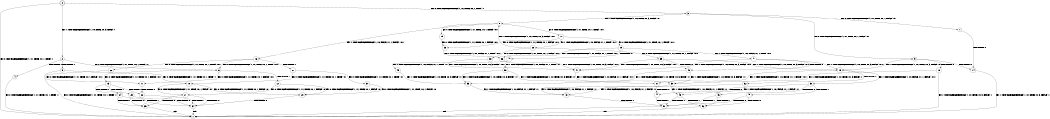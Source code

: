 digraph BCG {
size = "7, 10.5";
center = TRUE;
node [shape = circle];
0 [peripheries = 2];
0 -> 1 [label = "EX !0 !ATOMIC_EXCH_BRANCH (1, +1, TRUE, +0, 1, TRUE) !::"];
0 -> 2 [label = "EX !1 !ATOMIC_EXCH_BRANCH (1, +0, TRUE, +0, 3, TRUE) !::"];
0 -> 3 [label = "EX !0 !ATOMIC_EXCH_BRANCH (1, +1, TRUE, +0, 1, TRUE) !::"];
2 -> 4 [label = "TERMINATE !1"];
2 -> 5 [label = "TERMINATE !1"];
2 -> 6 [label = "EX !0 !ATOMIC_EXCH_BRANCH (1, +1, TRUE, +0, 1, TRUE) !:1:"];
3 -> 7 [label = "EX !0 !ATOMIC_EXCH_BRANCH (1, +1, TRUE, +0, 1, FALSE) !:0:"];
3 -> 8 [label = "EX !1 !ATOMIC_EXCH_BRANCH (1, +0, TRUE, +0, 3, FALSE) !:0:"];
3 -> 9 [label = "EX !0 !ATOMIC_EXCH_BRANCH (1, +1, TRUE, +0, 1, FALSE) !:0:"];
4 -> 1 [label = "EX !0 !ATOMIC_EXCH_BRANCH (1, +1, TRUE, +0, 1, TRUE) !::"];
5 -> 1 [label = "EX !0 !ATOMIC_EXCH_BRANCH (1, +1, TRUE, +0, 1, TRUE) !::"];
5 -> 10 [label = "EX !0 !ATOMIC_EXCH_BRANCH (1, +1, TRUE, +0, 1, TRUE) !::"];
6 -> 11 [label = "EX !0 !ATOMIC_EXCH_BRANCH (1, +1, TRUE, +0, 1, FALSE) !:0:1:"];
6 -> 12 [label = "TERMINATE !1"];
6 -> 13 [label = "EX !0 !ATOMIC_EXCH_BRANCH (1, +1, TRUE, +0, 1, FALSE) !:0:1:"];
7 -> 14 [label = "TERMINATE !0"];
8 -> 15 [label = "EX !0 !ATOMIC_EXCH_BRANCH (1, +1, TRUE, +0, 1, TRUE) !:0:1:"];
8 -> 16 [label = "EX !1 !ATOMIC_EXCH_BRANCH (1, +0, FALSE, +1, 1, FALSE) !:0:1:"];
8 -> 17 [label = "EX !0 !ATOMIC_EXCH_BRANCH (1, +1, TRUE, +0, 1, TRUE) !:0:1:"];
9 -> 14 [label = "TERMINATE !0"];
9 -> 18 [label = "TERMINATE !0"];
9 -> 19 [label = "EX !1 !ATOMIC_EXCH_BRANCH (1, +0, TRUE, +0, 3, FALSE) !:0:"];
10 -> 20 [label = "EX !0 !ATOMIC_EXCH_BRANCH (1, +1, TRUE, +0, 1, FALSE) !:0:"];
10 -> 21 [label = "EX !0 !ATOMIC_EXCH_BRANCH (1, +1, TRUE, +0, 1, FALSE) !:0:"];
11 -> 22 [label = "TERMINATE !0"];
12 -> 20 [label = "EX !0 !ATOMIC_EXCH_BRANCH (1, +1, TRUE, +0, 1, FALSE) !:0:"];
12 -> 21 [label = "EX !0 !ATOMIC_EXCH_BRANCH (1, +1, TRUE, +0, 1, FALSE) !:0:"];
13 -> 22 [label = "TERMINATE !0"];
13 -> 23 [label = "TERMINATE !1"];
13 -> 24 [label = "TERMINATE !0"];
14 -> 1 [label = "EX !1 !ATOMIC_EXCH_BRANCH (1, +0, TRUE, +0, 3, FALSE) !::"];
15 -> 25 [label = "EX !0 !ATOMIC_EXCH_BRANCH (1, +1, TRUE, +0, 1, FALSE) !:0:1:"];
16 -> 26 [label = "EX !0 !ATOMIC_EXCH_BRANCH (1, +1, TRUE, +0, 1, TRUE) !:0:1:"];
16 -> 27 [label = "TERMINATE !1"];
16 -> 6 [label = "EX !0 !ATOMIC_EXCH_BRANCH (1, +1, TRUE, +0, 1, TRUE) !:0:1:"];
17 -> 25 [label = "EX !0 !ATOMIC_EXCH_BRANCH (1, +1, TRUE, +0, 1, FALSE) !:0:1:"];
17 -> 28 [label = "EX !1 !ATOMIC_EXCH_BRANCH (1, +0, FALSE, +1, 1, TRUE) !:0:1:"];
17 -> 29 [label = "EX !0 !ATOMIC_EXCH_BRANCH (1, +1, TRUE, +0, 1, FALSE) !:0:1:"];
18 -> 1 [label = "EX !1 !ATOMIC_EXCH_BRANCH (1, +0, TRUE, +0, 3, FALSE) !::"];
18 -> 30 [label = "EX !1 !ATOMIC_EXCH_BRANCH (1, +0, TRUE, +0, 3, FALSE) !::"];
19 -> 31 [label = "EX !1 !ATOMIC_EXCH_BRANCH (1, +0, FALSE, +1, 1, FALSE) !:0:1:"];
19 -> 32 [label = "TERMINATE !0"];
19 -> 33 [label = "EX !1 !ATOMIC_EXCH_BRANCH (1, +0, FALSE, +1, 1, FALSE) !:0:1:"];
20 -> 34 [label = "TERMINATE !0"];
21 -> 34 [label = "TERMINATE !0"];
21 -> 35 [label = "TERMINATE !0"];
22 -> 34 [label = "TERMINATE !1"];
23 -> 34 [label = "TERMINATE !0"];
23 -> 35 [label = "TERMINATE !0"];
24 -> 34 [label = "TERMINATE !1"];
24 -> 35 [label = "TERMINATE !1"];
25 -> 36 [label = "EX !1 !ATOMIC_EXCH_BRANCH (1, +0, FALSE, +1, 1, TRUE) !:0:1:"];
26 -> 11 [label = "EX !0 !ATOMIC_EXCH_BRANCH (1, +1, TRUE, +0, 1, FALSE) !:0:1:"];
27 -> 37 [label = "EX !0 !ATOMIC_EXCH_BRANCH (1, +1, TRUE, +0, 1, TRUE) !:0:"];
27 -> 10 [label = "EX !0 !ATOMIC_EXCH_BRANCH (1, +1, TRUE, +0, 1, TRUE) !:0:"];
28 -> 38 [label = "EX !0 !ATOMIC_EXCH_BRANCH (1, +1, TRUE, +0, 1, FALSE) !:0:1:"];
28 -> 8 [label = "EX !1 !ATOMIC_EXCH_BRANCH (1, +0, TRUE, +0, 3, FALSE) !:0:1:"];
28 -> 39 [label = "EX !0 !ATOMIC_EXCH_BRANCH (1, +1, TRUE, +0, 1, FALSE) !:0:1:"];
29 -> 36 [label = "EX !1 !ATOMIC_EXCH_BRANCH (1, +0, FALSE, +1, 1, TRUE) !:0:1:"];
29 -> 40 [label = "TERMINATE !0"];
29 -> 41 [label = "EX !1 !ATOMIC_EXCH_BRANCH (1, +0, FALSE, +1, 1, TRUE) !:0:1:"];
30 -> 42 [label = "EX !1 !ATOMIC_EXCH_BRANCH (1, +0, FALSE, +1, 1, FALSE) !:1:"];
30 -> 43 [label = "EX !1 !ATOMIC_EXCH_BRANCH (1, +0, FALSE, +1, 1, FALSE) !:1:"];
31 -> 44 [label = "TERMINATE !0"];
32 -> 42 [label = "EX !1 !ATOMIC_EXCH_BRANCH (1, +0, FALSE, +1, 1, FALSE) !:1:"];
32 -> 43 [label = "EX !1 !ATOMIC_EXCH_BRANCH (1, +0, FALSE, +1, 1, FALSE) !:1:"];
33 -> 44 [label = "TERMINATE !0"];
33 -> 45 [label = "TERMINATE !1"];
33 -> 46 [label = "TERMINATE !0"];
34 -> 1 [label = "exit"];
35 -> 1 [label = "exit"];
36 -> 47 [label = "EX !1 !ATOMIC_EXCH_BRANCH (1, +0, TRUE, +0, 3, FALSE) !:0:1:"];
37 -> 20 [label = "EX !0 !ATOMIC_EXCH_BRANCH (1, +1, TRUE, +0, 1, FALSE) !:0:"];
38 -> 47 [label = "EX !1 !ATOMIC_EXCH_BRANCH (1, +0, TRUE, +0, 3, FALSE) !:0:1:"];
39 -> 47 [label = "EX !1 !ATOMIC_EXCH_BRANCH (1, +0, TRUE, +0, 3, FALSE) !:0:1:"];
39 -> 48 [label = "TERMINATE !0"];
39 -> 19 [label = "EX !1 !ATOMIC_EXCH_BRANCH (1, +0, TRUE, +0, 3, FALSE) !:0:1:"];
40 -> 49 [label = "EX !1 !ATOMIC_EXCH_BRANCH (1, +0, FALSE, +1, 1, TRUE) !:1:"];
40 -> 50 [label = "EX !1 !ATOMIC_EXCH_BRANCH (1, +0, FALSE, +1, 1, TRUE) !:1:"];
41 -> 47 [label = "EX !1 !ATOMIC_EXCH_BRANCH (1, +0, TRUE, +0, 3, FALSE) !:0:1:"];
41 -> 48 [label = "TERMINATE !0"];
41 -> 19 [label = "EX !1 !ATOMIC_EXCH_BRANCH (1, +0, TRUE, +0, 3, FALSE) !:0:1:"];
42 -> 51 [label = "TERMINATE !1"];
43 -> 51 [label = "TERMINATE !1"];
43 -> 52 [label = "TERMINATE !1"];
44 -> 51 [label = "TERMINATE !1"];
45 -> 51 [label = "TERMINATE !0"];
45 -> 52 [label = "TERMINATE !0"];
46 -> 51 [label = "TERMINATE !1"];
46 -> 52 [label = "TERMINATE !1"];
47 -> 31 [label = "EX !1 !ATOMIC_EXCH_BRANCH (1, +0, FALSE, +1, 1, FALSE) !:0:1:"];
48 -> 53 [label = "EX !1 !ATOMIC_EXCH_BRANCH (1, +0, TRUE, +0, 3, FALSE) !:1:"];
48 -> 30 [label = "EX !1 !ATOMIC_EXCH_BRANCH (1, +0, TRUE, +0, 3, FALSE) !:1:"];
49 -> 53 [label = "EX !1 !ATOMIC_EXCH_BRANCH (1, +0, TRUE, +0, 3, FALSE) !:1:"];
50 -> 53 [label = "EX !1 !ATOMIC_EXCH_BRANCH (1, +0, TRUE, +0, 3, FALSE) !:1:"];
50 -> 30 [label = "EX !1 !ATOMIC_EXCH_BRANCH (1, +0, TRUE, +0, 3, FALSE) !:1:"];
51 -> 1 [label = "exit"];
52 -> 1 [label = "exit"];
53 -> 42 [label = "EX !1 !ATOMIC_EXCH_BRANCH (1, +0, FALSE, +1, 1, FALSE) !:1:"];
}
